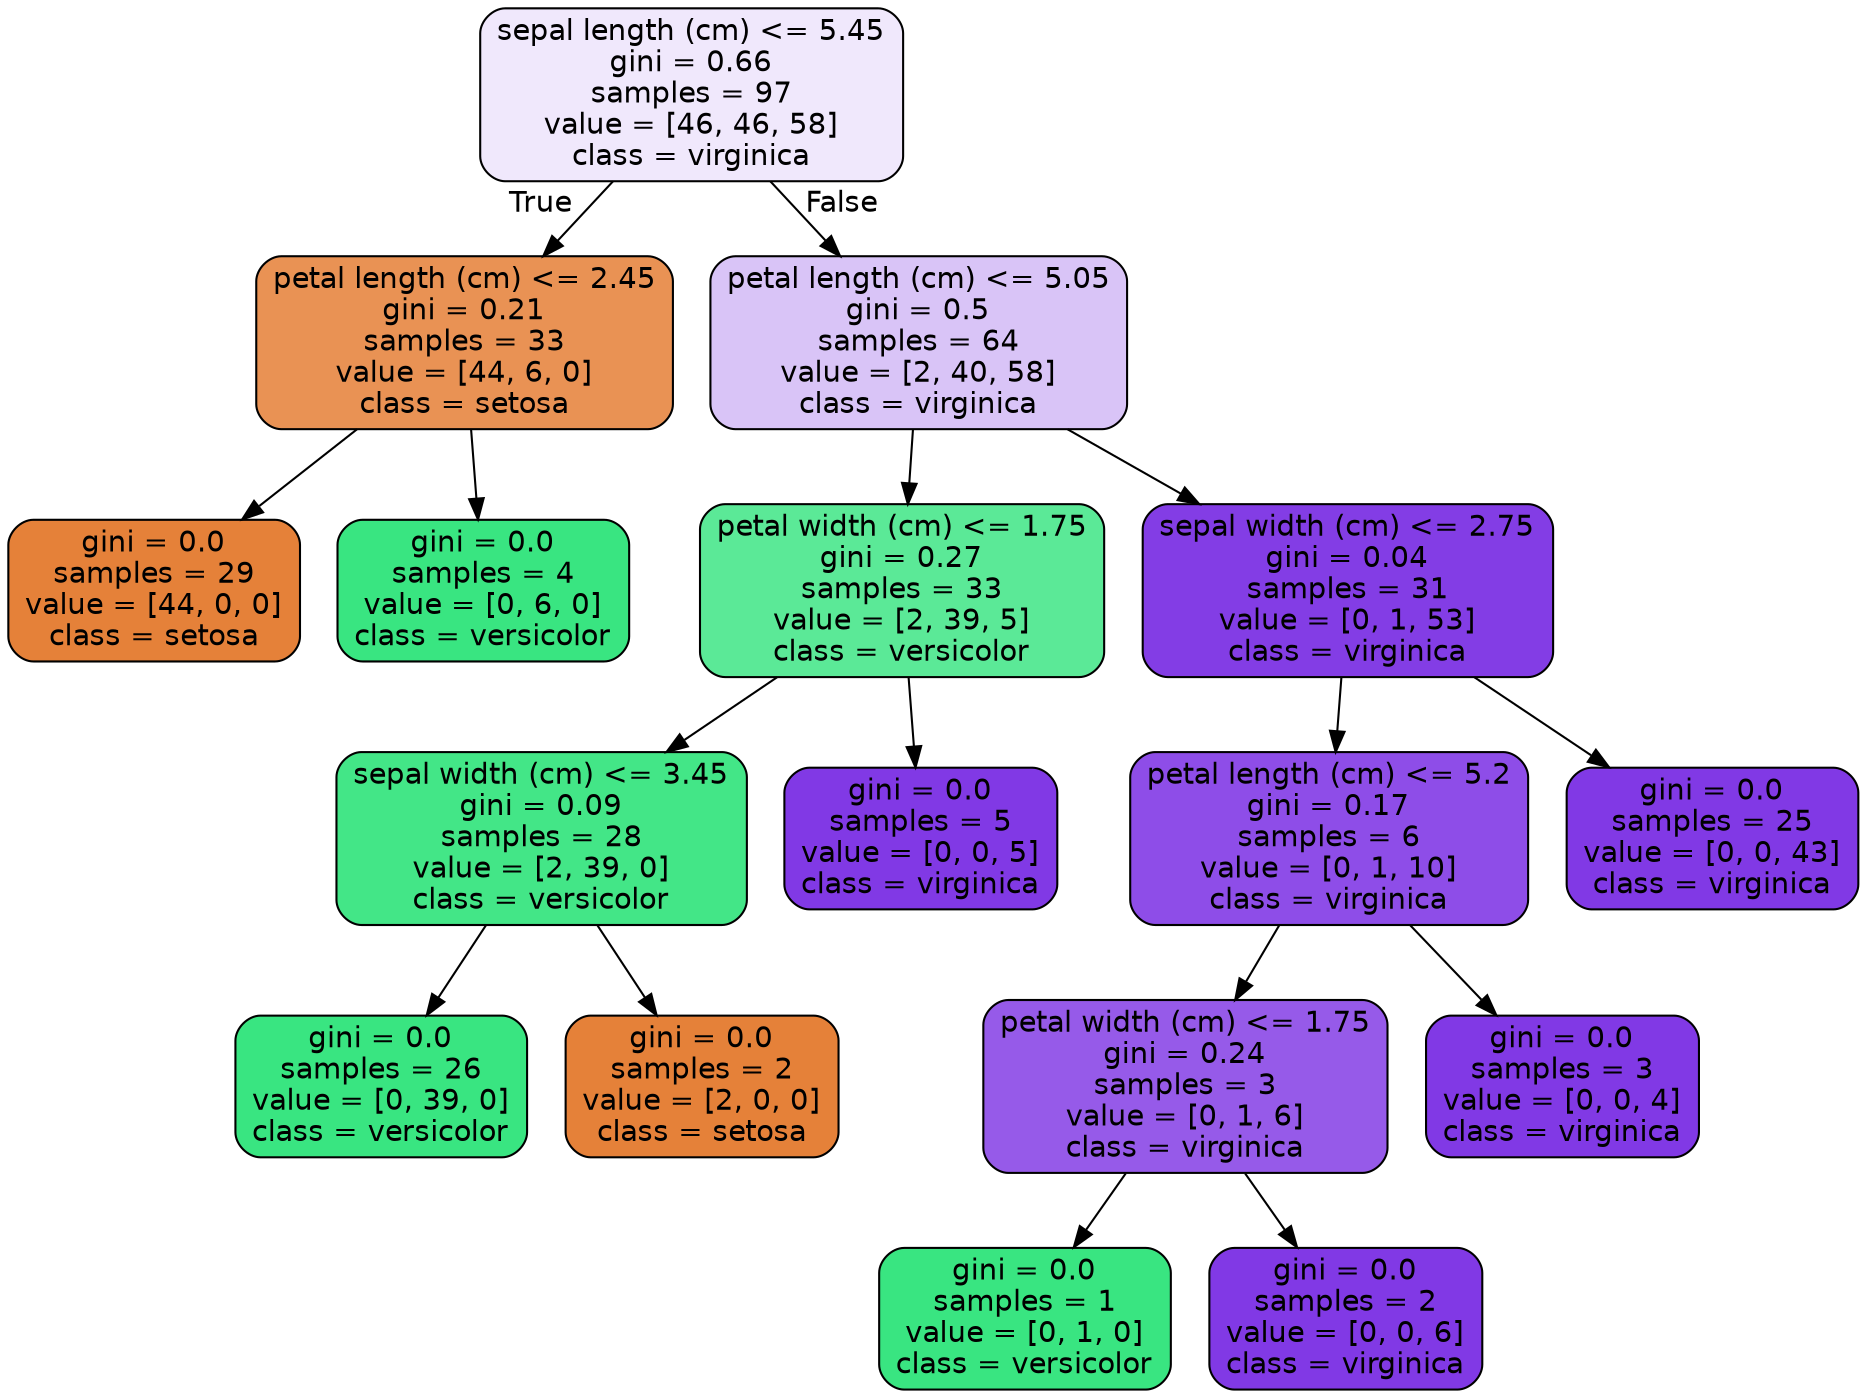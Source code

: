 digraph Tree {
node [shape=box, style="filled, rounded", color="black", fontname="helvetica"] ;
edge [fontname="helvetica"] ;
0 [label="sepal length (cm) <= 5.45\ngini = 0.66\nsamples = 97\nvalue = [46, 46, 58]\nclass = virginica", fillcolor="#f0e8fc"] ;
1 [label="petal length (cm) <= 2.45\ngini = 0.21\nsamples = 33\nvalue = [44, 6, 0]\nclass = setosa", fillcolor="#e99254"] ;
0 -> 1 [labeldistance=2.5, labelangle=45, headlabel="True"] ;
2 [label="gini = 0.0\nsamples = 29\nvalue = [44, 0, 0]\nclass = setosa", fillcolor="#e58139"] ;
1 -> 2 ;
3 [label="gini = 0.0\nsamples = 4\nvalue = [0, 6, 0]\nclass = versicolor", fillcolor="#39e581"] ;
1 -> 3 ;
4 [label="petal length (cm) <= 5.05\ngini = 0.5\nsamples = 64\nvalue = [2, 40, 58]\nclass = virginica", fillcolor="#d9c4f7"] ;
0 -> 4 [labeldistance=2.5, labelangle=-45, headlabel="False"] ;
5 [label="petal width (cm) <= 1.75\ngini = 0.27\nsamples = 33\nvalue = [2, 39, 5]\nclass = versicolor", fillcolor="#5be997"] ;
4 -> 5 ;
6 [label="sepal width (cm) <= 3.45\ngini = 0.09\nsamples = 28\nvalue = [2, 39, 0]\nclass = versicolor", fillcolor="#43e687"] ;
5 -> 6 ;
7 [label="gini = 0.0\nsamples = 26\nvalue = [0, 39, 0]\nclass = versicolor", fillcolor="#39e581"] ;
6 -> 7 ;
8 [label="gini = 0.0\nsamples = 2\nvalue = [2, 0, 0]\nclass = setosa", fillcolor="#e58139"] ;
6 -> 8 ;
9 [label="gini = 0.0\nsamples = 5\nvalue = [0, 0, 5]\nclass = virginica", fillcolor="#8139e5"] ;
5 -> 9 ;
10 [label="sepal width (cm) <= 2.75\ngini = 0.04\nsamples = 31\nvalue = [0, 1, 53]\nclass = virginica", fillcolor="#833de5"] ;
4 -> 10 ;
11 [label="petal length (cm) <= 5.2\ngini = 0.17\nsamples = 6\nvalue = [0, 1, 10]\nclass = virginica", fillcolor="#8e4de8"] ;
10 -> 11 ;
12 [label="petal width (cm) <= 1.75\ngini = 0.24\nsamples = 3\nvalue = [0, 1, 6]\nclass = virginica", fillcolor="#965ae9"] ;
11 -> 12 ;
13 [label="gini = 0.0\nsamples = 1\nvalue = [0, 1, 0]\nclass = versicolor", fillcolor="#39e581"] ;
12 -> 13 ;
14 [label="gini = 0.0\nsamples = 2\nvalue = [0, 0, 6]\nclass = virginica", fillcolor="#8139e5"] ;
12 -> 14 ;
15 [label="gini = 0.0\nsamples = 3\nvalue = [0, 0, 4]\nclass = virginica", fillcolor="#8139e5"] ;
11 -> 15 ;
16 [label="gini = 0.0\nsamples = 25\nvalue = [0, 0, 43]\nclass = virginica", fillcolor="#8139e5"] ;
10 -> 16 ;
}